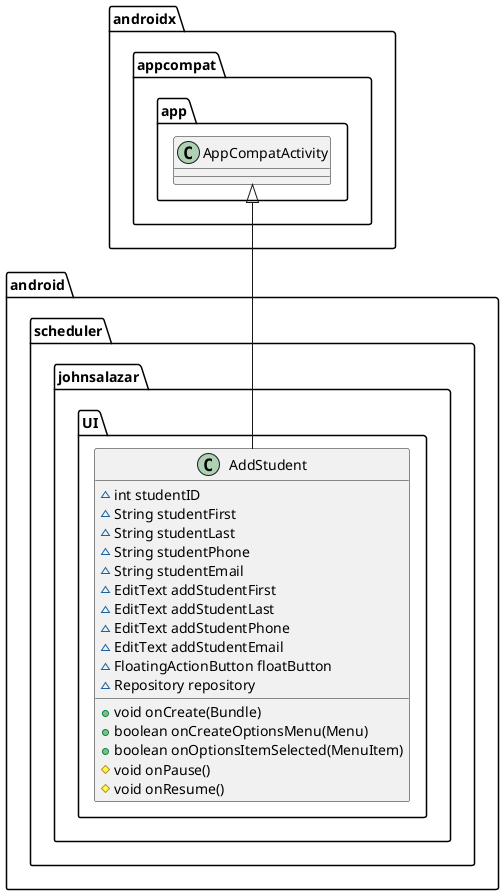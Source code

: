 @startuml
class android.scheduler.johnsalazar.UI.AddStudent {
~ int studentID
~ String studentFirst
~ String studentLast
~ String studentPhone
~ String studentEmail
~ EditText addStudentFirst
~ EditText addStudentLast
~ EditText addStudentPhone
~ EditText addStudentEmail
~ FloatingActionButton floatButton
~ Repository repository
+ void onCreate(Bundle)
+ boolean onCreateOptionsMenu(Menu)
+ boolean onOptionsItemSelected(MenuItem)
# void onPause()
# void onResume()
}




androidx.appcompat.app.AppCompatActivity <|-- android.scheduler.johnsalazar.UI.AddStudent
@enduml